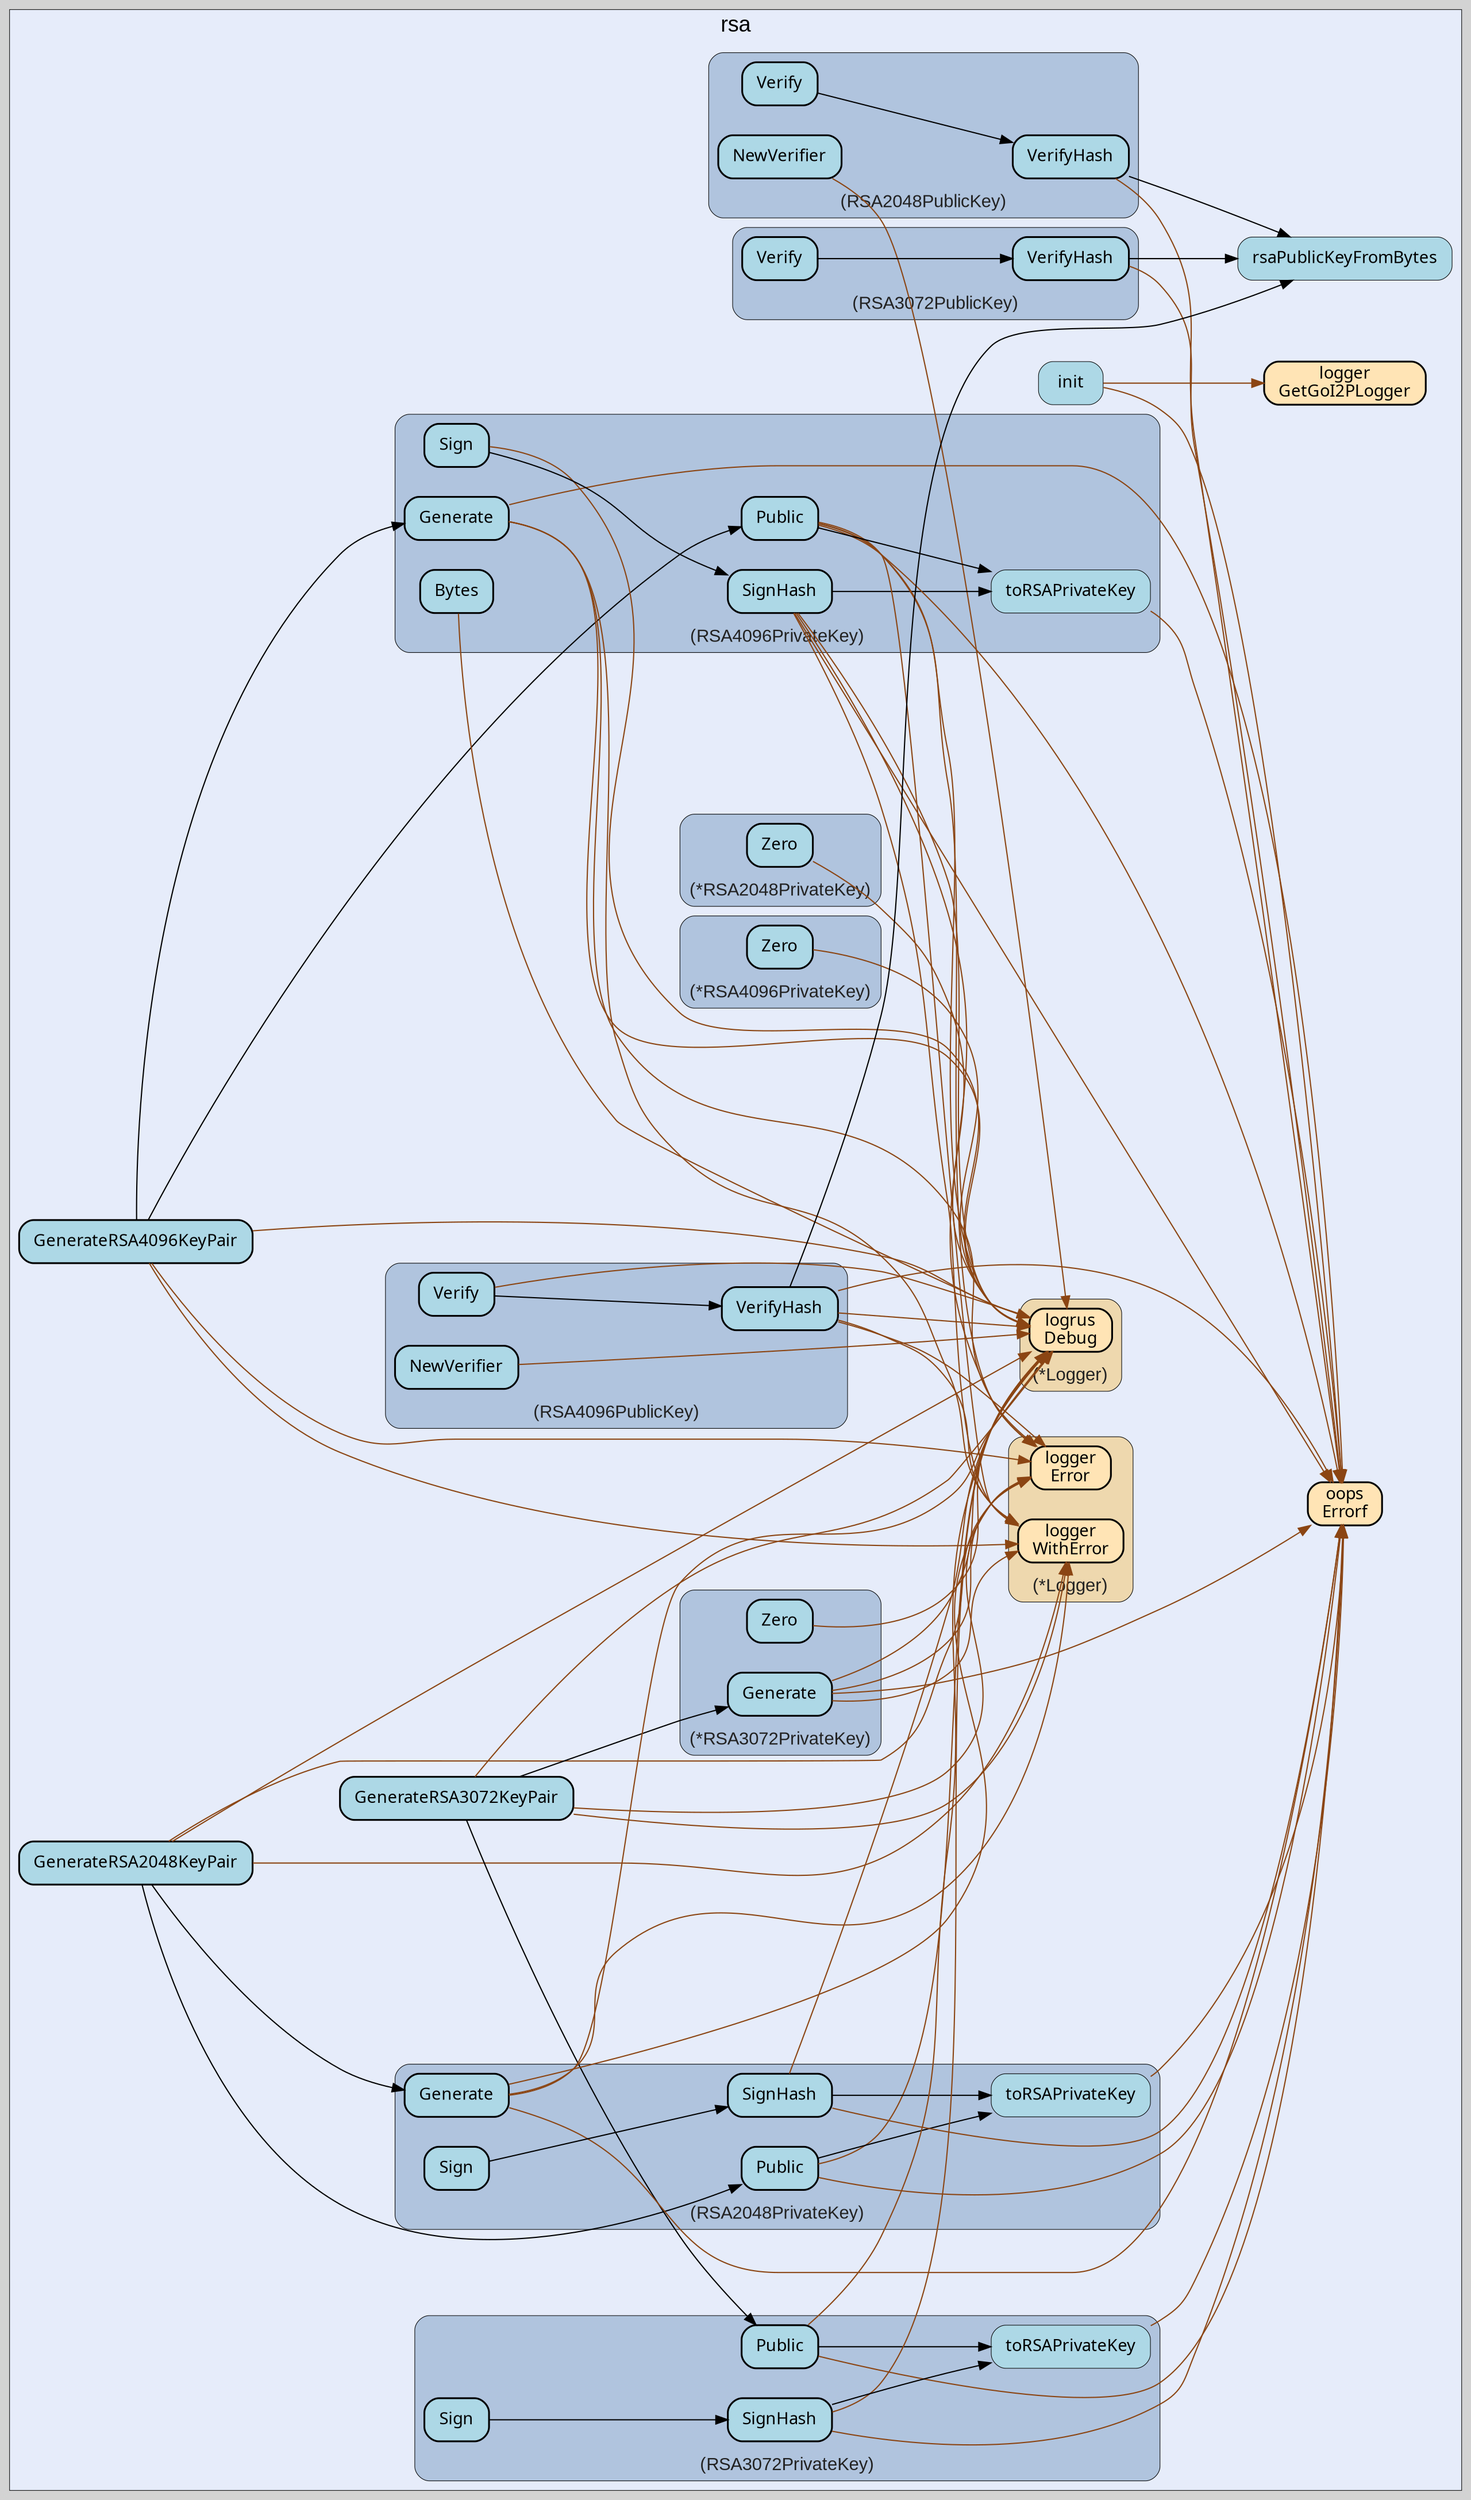 digraph gocallvis {
    label="";
    labeljust="l";
    fontname="Arial";
    fontsize="14";
    rankdir="LR";
    bgcolor="lightgray";
    style="solid";
    penwidth="0.5";
    pad="0.0";
    nodesep="0.35";

    node [shape="box" style="filled,rounded" fillcolor="honeydew" fontname="Verdana" penwidth="1.0" margin="0.16,0.0"];
    edge [minlen="2"]

    subgraph "cluster_focus" {
        labelloc="t";
labeljust="c";
fontsize="18";
bgcolor="#e6ecfa";
label="rsa";
        
        "github.com/samber/oops.Errorf" [ penwidth="1.5" tooltip="github.com/samber/oops.Errorf | defined in oops.go:34" fillcolor="moccasin" label="oops\nErrorf" ]
        "github.com/go-i2p/crypto/rsa.init" [ fillcolor="lightblue" label="init" penwidth="0.5" tooltip="github.com/go-i2p/crypto/rsa.init | defined in .:0\nat constants.go:16: calling [github.com/samber/oops.Errorf]\nat constants.go:20: calling [github.com/samber/oops.Errorf]\nat constants.go:24: calling [github.com/samber/oops.Errorf]\nat constants.go:28: calling [github.com/samber/oops.Errorf]\nat constants.go:10: calling [github.com/go-i2p/logger.GetGoI2PLogger]" ]
        "github.com/go-i2p/logger.GetGoI2PLogger" [ fillcolor="moccasin" label="logger\nGetGoI2PLogger" penwidth="1.5" tooltip="github.com/go-i2p/logger.GetGoI2PLogger | defined in log.go:120" ]
        "github.com/go-i2p/crypto/rsa.GenerateRSA2048KeyPair" [ fillcolor="lightblue" label="GenerateRSA2048KeyPair" penwidth="1.5" tooltip="github.com/go-i2p/crypto/rsa.GenerateRSA2048KeyPair | defined in utils.go:40\nat utils.go:47: calling [(*github.com/go-i2p/logger.Logger).WithError]\nat utils.go:56: calling [(*github.com/go-i2p/logger.Logger).WithError]\nat utils.go:47: calling [(*github.com/go-i2p/logger.Logger).Error]\nat utils.go:56: calling [(*github.com/go-i2p/logger.Logger).Error]\nat utils.go:41: calling [(*github.com/sirupsen/logrus.Logger).Debug]\nat utils.go:62: calling [(*github.com/sirupsen/logrus.Logger).Debug]\nat utils.go:54: calling [(github.com/go-i2p/crypto/rsa.RSA2048PrivateKey).Public]\nat utils.go:45: calling [(github.com/go-i2p/crypto/rsa.RSA2048PrivateKey).Generate]" ]
        "github.com/go-i2p/crypto/rsa.GenerateRSA3072KeyPair" [ tooltip="github.com/go-i2p/crypto/rsa.GenerateRSA3072KeyPair | defined in utils.go:71\nat utils.go:72: calling [(*github.com/sirupsen/logrus.Logger).Debug]\nat utils.go:93: calling [(*github.com/sirupsen/logrus.Logger).Debug]\nat utils.go:78: calling [(*github.com/go-i2p/logger.Logger).Error]\nat utils.go:87: calling [(*github.com/go-i2p/logger.Logger).Error]\nat utils.go:76: calling [(*github.com/go-i2p/crypto/rsa.RSA3072PrivateKey).Generate]\nat utils.go:78: calling [(*github.com/go-i2p/logger.Logger).WithError]\nat utils.go:87: calling [(*github.com/go-i2p/logger.Logger).WithError]\nat utils.go:85: calling [(github.com/go-i2p/crypto/rsa.RSA3072PrivateKey).Public]" fillcolor="lightblue" label="GenerateRSA3072KeyPair" penwidth="1.5" ]
        "github.com/go-i2p/crypto/rsa.rsaPublicKeyFromBytes" [ penwidth="0.5" tooltip="github.com/go-i2p/crypto/rsa.rsaPublicKeyFromBytes | defined in utils.go:13" fillcolor="lightblue" label="rsaPublicKeyFromBytes" ]
        "github.com/go-i2p/crypto/rsa.GenerateRSA4096KeyPair" [ tooltip="github.com/go-i2p/crypto/rsa.GenerateRSA4096KeyPair | defined in utils.go:102\nat utils.go:103: calling [(*github.com/sirupsen/logrus.Logger).Debug]\nat utils.go:124: calling [(*github.com/sirupsen/logrus.Logger).Debug]\nat utils.go:109: calling [(*github.com/go-i2p/logger.Logger).WithError]\nat utils.go:118: calling [(*github.com/go-i2p/logger.Logger).WithError]\nat utils.go:109: calling [(*github.com/go-i2p/logger.Logger).Error]\nat utils.go:118: calling [(*github.com/go-i2p/logger.Logger).Error]\nat utils.go:107: calling [(github.com/go-i2p/crypto/rsa.RSA4096PrivateKey).Generate]\nat utils.go:116: calling [(github.com/go-i2p/crypto/rsa.RSA4096PrivateKey).Public]" fillcolor="lightblue" label="GenerateRSA4096KeyPair" penwidth="1.5" ]
        
        subgraph "cluster_*github.com/go-i2p/crypto/rsa.RSA2048PrivateKey" {
        fontcolor="#222222";
labelloc="b";
style="rounded,filled";
penwidth="0.5";
fontsize="15";
fillcolor="lightsteelblue";
label="(*RSA2048PrivateKey)";
tooltip="type: *github.com/go-i2p/crypto/rsa.RSA2048PrivateKey";
        
        "(*github.com/go-i2p/crypto/rsa.RSA2048PrivateKey).Zero" [ fillcolor="lightblue" label="Zero" penwidth="1.5" tooltip="(*github.com/go-i2p/crypto/rsa.RSA2048PrivateKey).Zero | defined in rsa2048_private.go:85\nat rsa2048_private.go:91: calling [(*github.com/sirupsen/logrus.Logger).Debug]" ]
        
    }

        subgraph "cluster_*github.com/go-i2p/crypto/rsa.RSA3072PrivateKey" {
        fontcolor="#222222";
style="rounded,filled";
fillcolor="lightsteelblue";
label="(*RSA3072PrivateKey)";
fontsize="15";
labelloc="b";
tooltip="type: *github.com/go-i2p/crypto/rsa.RSA3072PrivateKey";
penwidth="0.5";
        
        "(*github.com/go-i2p/crypto/rsa.RSA3072PrivateKey).Generate" [ fillcolor="lightblue" label="Generate" penwidth="1.5" tooltip="(*github.com/go-i2p/crypto/rsa.RSA3072PrivateKey).Generate | defined in rsa3072_private.go:130\nat rsa3072_private.go:131: calling [(*github.com/sirupsen/logrus.Logger).Debug]\nat rsa3072_private.go:157: calling [(*github.com/sirupsen/logrus.Logger).Debug]\nat rsa3072_private.go:134: calling [(*github.com/go-i2p/logger.Logger).WithError]\nat rsa3072_private.go:134: calling [(*github.com/go-i2p/logger.Logger).Error]\nat rsa3072_private.go:135: calling [github.com/samber/oops.Errorf]" ]
        "(*github.com/go-i2p/crypto/rsa.RSA3072PrivateKey).Zero" [ penwidth="1.5" tooltip="(*github.com/go-i2p/crypto/rsa.RSA3072PrivateKey).Zero | defined in rsa3072_private.go:90\nat rsa3072_private.go:96: calling [(*github.com/sirupsen/logrus.Logger).Debug]" fillcolor="lightblue" label="Zero" ]
        
    }

        subgraph "cluster_*github.com/go-i2p/crypto/rsa.RSA4096PrivateKey" {
        penwidth="0.5";
fontsize="15";
fontcolor="#222222";
labelloc="b";
style="rounded,filled";
label="(*RSA4096PrivateKey)";
tooltip="type: *github.com/go-i2p/crypto/rsa.RSA4096PrivateKey";
fillcolor="lightsteelblue";
        
        "(*github.com/go-i2p/crypto/rsa.RSA4096PrivateKey).Zero" [ label="Zero" penwidth="1.5" tooltip="(*github.com/go-i2p/crypto/rsa.RSA4096PrivateKey).Zero | defined in rsa4096_private.go:119\nat rsa4096_private.go:120: calling [(*github.com/sirupsen/logrus.Logger).Debug]" fillcolor="lightblue" ]
        
    }

        subgraph "cluster_*github.com/go-i2p/logger.Logger" {
        penwidth="0.5";
fontsize="15";
fontcolor="#222222";
labelloc="b";
style="rounded,filled";
fillcolor="wheat2";
label="(*Logger)";
tooltip="type: *github.com/go-i2p/logger.Logger";
        
        "(*github.com/go-i2p/logger.Logger).WithError" [ penwidth="1.5" tooltip="(*github.com/go-i2p/logger.Logger).WithError | defined in log.go:66" fillcolor="moccasin" label="logger\nWithError" ]
        "(*github.com/go-i2p/logger.Logger).Error" [ label="logger\nError" penwidth="1.5" tooltip="(*github.com/go-i2p/logger.Logger).Error | defined in log.go:42" fillcolor="moccasin" ]
        
    }

        subgraph "cluster_*github.com/sirupsen/logrus.Logger" {
        fontcolor="#222222";
labelloc="b";
style="rounded,filled";
fillcolor="wheat2";
label="(*Logger)";
tooltip="type: *github.com/sirupsen/logrus.Logger";
penwidth="0.5";
fontsize="15";
        
        "(*github.com/sirupsen/logrus.Logger).Debug" [ fillcolor="moccasin" label="logrus\nDebug" penwidth="1.5" tooltip="(*github.com/sirupsen/logrus.Logger).Debug | defined in logger.go:221" ]
        
    }

        subgraph "cluster_github.com/go-i2p/crypto/rsa.RSA2048PrivateKey" {
        style="rounded,filled";
fillcolor="lightsteelblue";
tooltip="type: github.com/go-i2p/crypto/rsa.RSA2048PrivateKey";
fontcolor="#222222";
label="(RSA2048PrivateKey)";
penwidth="0.5";
fontsize="15";
labelloc="b";
        
        "(github.com/go-i2p/crypto/rsa.RSA2048PrivateKey).Generate" [ label="Generate" penwidth="1.5" tooltip="(github.com/go-i2p/crypto/rsa.RSA2048PrivateKey).Generate | defined in rsa2048_private.go:105\nat rsa2048_private.go:109: calling [(*github.com/go-i2p/logger.Logger).WithError]\nat rsa2048_private.go:110: calling [github.com/samber/oops.Errorf]\nat rsa2048_private.go:106: calling [(*github.com/sirupsen/logrus.Logger).Debug]\nat rsa2048_private.go:133: calling [(*github.com/sirupsen/logrus.Logger).Debug]\nat rsa2048_private.go:109: calling [(*github.com/go-i2p/logger.Logger).Error]" fillcolor="lightblue" ]
        "(github.com/go-i2p/crypto/rsa.RSA2048PrivateKey).toRSAPrivateKey" [ label="toRSAPrivateKey" penwidth="0.5" tooltip="(github.com/go-i2p/crypto/rsa.RSA2048PrivateKey).toRSAPrivateKey | defined in rsa2048_private.go:138\nat rsa2048_private.go:161: calling [github.com/samber/oops.Errorf]" fillcolor="lightblue" ]
        "(github.com/go-i2p/crypto/rsa.RSA2048PrivateKey).Public" [ fillcolor="lightblue" label="Public" penwidth="1.5" tooltip="(github.com/go-i2p/crypto/rsa.RSA2048PrivateKey).Public | defined in rsa2048_private.go:58\nat rsa2048_private.go:61: calling [github.com/samber/oops.Errorf]\nat rsa2048_private.go:79: calling [(*github.com/sirupsen/logrus.Logger).Debug]\nat rsa2048_private.go:59: calling [(github.com/go-i2p/crypto/rsa.RSA2048PrivateKey).toRSAPrivateKey]" ]
        "(github.com/go-i2p/crypto/rsa.RSA2048PrivateKey).SignHash" [ fillcolor="lightblue" label="SignHash" penwidth="1.5" tooltip="(github.com/go-i2p/crypto/rsa.RSA2048PrivateKey).SignHash | defined in rsa2048_private.go:33\nat rsa2048_private.go:35: calling [(github.com/go-i2p/crypto/rsa.RSA2048PrivateKey).toRSAPrivateKey]\nat rsa2048_private.go:37: calling [github.com/samber/oops.Errorf]\nat rsa2048_private.go:43: calling [github.com/samber/oops.Errorf]\nat rsa2048_private.go:46: calling [(*github.com/sirupsen/logrus.Logger).Debug]" ]
        "(github.com/go-i2p/crypto/rsa.RSA2048PrivateKey).Sign" [ fillcolor="lightblue" label="Sign" penwidth="1.5" tooltip="(github.com/go-i2p/crypto/rsa.RSA2048PrivateKey).Sign | defined in rsa2048_private.go:25\nat rsa2048_private.go:28: calling [(github.com/go-i2p/crypto/rsa.RSA2048PrivateKey).SignHash]" ]
        
    }

        subgraph "cluster_github.com/go-i2p/crypto/rsa.RSA2048PublicKey" {
        penwidth="0.5";
fontsize="15";
style="rounded,filled";
label="(RSA2048PublicKey)";
fontcolor="#222222";
labelloc="b";
fillcolor="lightsteelblue";
tooltip="type: github.com/go-i2p/crypto/rsa.RSA2048PublicKey";
        
        "(github.com/go-i2p/crypto/rsa.RSA2048PublicKey).VerifyHash" [ fillcolor="lightblue" label="VerifyHash" penwidth="1.5" tooltip="(github.com/go-i2p/crypto/rsa.RSA2048PublicKey).VerifyHash | defined in rsa2048_public.go:30\nat rsa2048_public.go:34: calling [github.com/samber/oops.Errorf]\nat rsa2048_public.go:39: calling [github.com/samber/oops.Errorf]\nat rsa2048_public.go:46: calling [github.com/samber/oops.Errorf]\nat rsa2048_public.go:32: calling [github.com/go-i2p/crypto/rsa.rsaPublicKeyFromBytes]" ]
        "(github.com/go-i2p/crypto/rsa.RSA2048PublicKey).Verify" [ fillcolor="lightblue" label="Verify" penwidth="1.5" tooltip="(github.com/go-i2p/crypto/rsa.RSA2048PublicKey).Verify | defined in rsa2048_public.go:22\nat rsa2048_public.go:25: calling [(github.com/go-i2p/crypto/rsa.RSA2048PublicKey).VerifyHash]" ]
        "(github.com/go-i2p/crypto/rsa.RSA2048PublicKey).NewVerifier" [ fillcolor="lightblue" label="NewVerifier" penwidth="1.5" tooltip="(github.com/go-i2p/crypto/rsa.RSA2048PublicKey).NewVerifier | defined in rsa2048_public.go:66\nat rsa2048_public.go:67: calling [(*github.com/sirupsen/logrus.Logger).Debug]" ]
        
    }

        subgraph "cluster_github.com/go-i2p/crypto/rsa.RSA3072PrivateKey" {
        penwidth="0.5";
fontsize="15";
fontcolor="#222222";
labelloc="b";
fillcolor="lightsteelblue";
label="(RSA3072PrivateKey)";
tooltip="type: github.com/go-i2p/crypto/rsa.RSA3072PrivateKey";
style="rounded,filled";
        
        "(github.com/go-i2p/crypto/rsa.RSA3072PrivateKey).toRSAPrivateKey" [ fillcolor="lightblue" label="toRSAPrivateKey" penwidth="0.5" tooltip="(github.com/go-i2p/crypto/rsa.RSA3072PrivateKey).toRSAPrivateKey | defined in rsa3072_private.go:100\nat rsa3072_private.go:123: calling [github.com/samber/oops.Errorf]" ]
        "(github.com/go-i2p/crypto/rsa.RSA3072PrivateKey).Public" [ fillcolor="lightblue" label="Public" penwidth="1.5" tooltip="(github.com/go-i2p/crypto/rsa.RSA3072PrivateKey).Public | defined in rsa3072_private.go:64\nat rsa3072_private.go:85: calling [(*github.com/sirupsen/logrus.Logger).Debug]\nat rsa3072_private.go:68: calling [github.com/samber/oops.Errorf]\nat rsa3072_private.go:66: calling [(github.com/go-i2p/crypto/rsa.RSA3072PrivateKey).toRSAPrivateKey]" ]
        "(github.com/go-i2p/crypto/rsa.RSA3072PrivateKey).SignHash" [ fillcolor="lightblue" label="SignHash" penwidth="1.5" tooltip="(github.com/go-i2p/crypto/rsa.RSA3072PrivateKey).SignHash | defined in rsa3072_private.go:41\nat rsa3072_private.go:45: calling [github.com/samber/oops.Errorf]\nat rsa3072_private.go:51: calling [github.com/samber/oops.Errorf]\nat rsa3072_private.go:54: calling [(*github.com/sirupsen/logrus.Logger).Debug]\nat rsa3072_private.go:43: calling [(github.com/go-i2p/crypto/rsa.RSA3072PrivateKey).toRSAPrivateKey]" ]
        "(github.com/go-i2p/crypto/rsa.RSA3072PrivateKey).Sign" [ fillcolor="lightblue" label="Sign" penwidth="1.5" tooltip="(github.com/go-i2p/crypto/rsa.RSA3072PrivateKey).Sign | defined in rsa3072_private.go:34\nat rsa3072_private.go:37: calling [(github.com/go-i2p/crypto/rsa.RSA3072PrivateKey).SignHash]" ]
        
    }

        subgraph "cluster_github.com/go-i2p/crypto/rsa.RSA3072PublicKey" {
        fontsize="15";
labelloc="b";
style="rounded,filled";
fillcolor="lightsteelblue";
fontcolor="#222222";
label="(RSA3072PublicKey)";
tooltip="type: github.com/go-i2p/crypto/rsa.RSA3072PublicKey";
penwidth="0.5";
        
        "(github.com/go-i2p/crypto/rsa.RSA3072PublicKey).VerifyHash" [ label="VerifyHash" penwidth="1.5" tooltip="(github.com/go-i2p/crypto/rsa.RSA3072PublicKey).VerifyHash | defined in rsa3072_public.go:28\nat rsa3072_public.go:30: calling [github.com/go-i2p/crypto/rsa.rsaPublicKeyFromBytes]\nat rsa3072_public.go:32: calling [github.com/samber/oops.Errorf]\nat rsa3072_public.go:38: calling [github.com/samber/oops.Errorf]\nat rsa3072_public.go:45: calling [github.com/samber/oops.Errorf]" fillcolor="lightblue" ]
        "(github.com/go-i2p/crypto/rsa.RSA3072PublicKey).Verify" [ fillcolor="lightblue" label="Verify" penwidth="1.5" tooltip="(github.com/go-i2p/crypto/rsa.RSA3072PublicKey).Verify | defined in rsa3072_public.go:21\nat rsa3072_public.go:24: calling [(github.com/go-i2p/crypto/rsa.RSA3072PublicKey).VerifyHash]" ]
        
    }

        subgraph "cluster_github.com/go-i2p/crypto/rsa.RSA4096PrivateKey" {
        fontcolor="#222222";
labelloc="b";
fillcolor="lightsteelblue";
label="(RSA4096PrivateKey)";
tooltip="type: github.com/go-i2p/crypto/rsa.RSA4096PrivateKey";
style="rounded,filled";
penwidth="0.5";
fontsize="15";
        
        "(github.com/go-i2p/crypto/rsa.RSA4096PrivateKey).Bytes" [ fillcolor="lightblue" label="Bytes" penwidth="1.5" tooltip="(github.com/go-i2p/crypto/rsa.RSA4096PrivateKey).Bytes | defined in rsa4096_private.go:57\nat rsa4096_private.go:58: calling [(*github.com/sirupsen/logrus.Logger).Debug]" ]
        "(github.com/go-i2p/crypto/rsa.RSA4096PrivateKey).SignHash" [ fillcolor="lightblue" label="SignHash" penwidth="1.5" tooltip="(github.com/go-i2p/crypto/rsa.RSA4096PrivateKey).SignHash | defined in rsa4096_private.go:34\nat rsa4096_private.go:40: calling [(*github.com/go-i2p/logger.Logger).WithError]\nat rsa4096_private.go:47: calling [(*github.com/go-i2p/logger.Logger).WithError]\nat rsa4096_private.go:40: calling [(*github.com/go-i2p/logger.Logger).Error]\nat rsa4096_private.go:47: calling [(*github.com/go-i2p/logger.Logger).Error]\nat rsa4096_private.go:41: calling [github.com/samber/oops.Errorf]\nat rsa4096_private.go:48: calling [github.com/samber/oops.Errorf]\nat rsa4096_private.go:38: calling [(github.com/go-i2p/crypto/rsa.RSA4096PrivateKey).toRSAPrivateKey]\nat rsa4096_private.go:35: calling [(*github.com/sirupsen/logrus.Logger).Debug]\nat rsa4096_private.go:51: calling [(*github.com/sirupsen/logrus.Logger).Debug]" ]
        "(github.com/go-i2p/crypto/rsa.RSA4096PrivateKey).toRSAPrivateKey" [ fillcolor="lightblue" label="toRSAPrivateKey" penwidth="0.5" tooltip="(github.com/go-i2p/crypto/rsa.RSA4096PrivateKey).toRSAPrivateKey | defined in rsa4096_private.go:88\nat rsa4096_private.go:111: calling [github.com/samber/oops.Errorf]" ]
        "(github.com/go-i2p/crypto/rsa.RSA4096PrivateKey).Generate" [ fillcolor="lightblue" label="Generate" penwidth="1.5" tooltip="(github.com/go-i2p/crypto/rsa.RSA4096PrivateKey).Generate | defined in rsa4096_private.go:139\nat rsa4096_private.go:143: calling [(*github.com/go-i2p/logger.Logger).Error]\nat rsa4096_private.go:144: calling [github.com/samber/oops.Errorf]\nat rsa4096_private.go:140: calling [(*github.com/sirupsen/logrus.Logger).Debug]\nat rsa4096_private.go:166: calling [(*github.com/sirupsen/logrus.Logger).Debug]\nat rsa4096_private.go:143: calling [(*github.com/go-i2p/logger.Logger).WithError]" ]
        "(github.com/go-i2p/crypto/rsa.RSA4096PrivateKey).Public" [ penwidth="1.5" tooltip="(github.com/go-i2p/crypto/rsa.RSA4096PrivateKey).Public | defined in rsa4096_private.go:64\nat rsa4096_private.go:70: calling [(*github.com/go-i2p/logger.Logger).WithError]\nat rsa4096_private.go:71: calling [github.com/samber/oops.Errorf]\nat rsa4096_private.go:70: calling [(*github.com/go-i2p/logger.Logger).Error]\nat rsa4096_private.go:65: calling [(*github.com/sirupsen/logrus.Logger).Debug]\nat rsa4096_private.go:83: calling [(*github.com/sirupsen/logrus.Logger).Debug]\nat rsa4096_private.go:68: calling [(github.com/go-i2p/crypto/rsa.RSA4096PrivateKey).toRSAPrivateKey]" fillcolor="lightblue" label="Public" ]
        "(github.com/go-i2p/crypto/rsa.RSA4096PrivateKey).Sign" [ fillcolor="lightblue" label="Sign" penwidth="1.5" tooltip="(github.com/go-i2p/crypto/rsa.RSA4096PrivateKey).Sign | defined in rsa4096_private.go:25\nat rsa4096_private.go:26: calling [(*github.com/sirupsen/logrus.Logger).Debug]\nat rsa4096_private.go:29: calling [(github.com/go-i2p/crypto/rsa.RSA4096PrivateKey).SignHash]" ]
        
    }

        subgraph "cluster_github.com/go-i2p/crypto/rsa.RSA4096PublicKey" {
        style="rounded,filled";
fillcolor="lightsteelblue";
tooltip="type: github.com/go-i2p/crypto/rsa.RSA4096PublicKey";
penwidth="0.5";
fontsize="15";
fontcolor="#222222";
labelloc="b";
label="(RSA4096PublicKey)";
        
        "(github.com/go-i2p/crypto/rsa.RSA4096PublicKey).Verify" [ fillcolor="lightblue" label="Verify" penwidth="1.5" tooltip="(github.com/go-i2p/crypto/rsa.RSA4096PublicKey).Verify | defined in rsa4096_public.go:22\nat rsa4096_public.go:23: calling [(*github.com/sirupsen/logrus.Logger).Debug]\nat rsa4096_public.go:26: calling [(github.com/go-i2p/crypto/rsa.RSA4096PublicKey).VerifyHash]" ]
        "(github.com/go-i2p/crypto/rsa.RSA4096PublicKey).VerifyHash" [ fillcolor="lightblue" label="VerifyHash" penwidth="1.5" tooltip="(github.com/go-i2p/crypto/rsa.RSA4096PublicKey).VerifyHash | defined in rsa4096_public.go:31\nat rsa4096_public.go:36: calling [(*github.com/go-i2p/logger.Logger).Error]\nat rsa4096_public.go:32: calling [(*github.com/sirupsen/logrus.Logger).Debug]\nat rsa4096_public.go:52: calling [(*github.com/sirupsen/logrus.Logger).Debug]\nat rsa4096_public.go:36: calling [(*github.com/go-i2p/logger.Logger).WithError]\nat rsa4096_public.go:34: calling [github.com/go-i2p/crypto/rsa.rsaPublicKeyFromBytes]\nat rsa4096_public.go:37: calling [github.com/samber/oops.Errorf]\nat rsa4096_public.go:42: calling [github.com/samber/oops.Errorf]\nat rsa4096_public.go:49: calling [github.com/samber/oops.Errorf]" ]
        "(github.com/go-i2p/crypto/rsa.RSA4096PublicKey).NewVerifier" [ fillcolor="lightblue" label="NewVerifier" penwidth="1.5" tooltip="(github.com/go-i2p/crypto/rsa.RSA4096PublicKey).NewVerifier | defined in rsa4096_public.go:70\nat rsa4096_public.go:71: calling [(*github.com/sirupsen/logrus.Logger).Debug]" ]
        
    }

    }

    "github.com/go-i2p/crypto/rsa.init" -> "github.com/samber/oops.Errorf" [ color="saddlebrown" tooltip="at constants.go:16: calling [github.com/samber/oops.Errorf]\nat constants.go:20: calling [github.com/samber/oops.Errorf]\nat constants.go:24: calling [github.com/samber/oops.Errorf]\nat constants.go:28: calling [github.com/samber/oops.Errorf]" ]
    "(github.com/go-i2p/crypto/rsa.RSA3072PublicKey).VerifyHash" -> "github.com/go-i2p/crypto/rsa.rsaPublicKeyFromBytes" [ tooltip="at rsa3072_public.go:30: calling [github.com/go-i2p/crypto/rsa.rsaPublicKeyFromBytes]" ]
    "(github.com/go-i2p/crypto/rsa.RSA4096PublicKey).VerifyHash" -> "(*github.com/go-i2p/logger.Logger).Error" [ color="saddlebrown" tooltip="at rsa4096_public.go:36: calling [(*github.com/go-i2p/logger.Logger).Error]" ]
    "(github.com/go-i2p/crypto/rsa.RSA3072PrivateKey).SignHash" -> "github.com/samber/oops.Errorf" [ color="saddlebrown" tooltip="at rsa3072_private.go:45: calling [github.com/samber/oops.Errorf]\nat rsa3072_private.go:51: calling [github.com/samber/oops.Errorf]" ]
    "(github.com/go-i2p/crypto/rsa.RSA4096PrivateKey).Generate" -> "(*github.com/go-i2p/logger.Logger).Error" [ color="saddlebrown" tooltip="at rsa4096_private.go:143: calling [(*github.com/go-i2p/logger.Logger).Error]" ]
    "(github.com/go-i2p/crypto/rsa.RSA2048PrivateKey).Generate" -> "(*github.com/go-i2p/logger.Logger).WithError" [ color="saddlebrown" tooltip="at rsa2048_private.go:109: calling [(*github.com/go-i2p/logger.Logger).WithError]" ]
    "(github.com/go-i2p/crypto/rsa.RSA3072PrivateKey).Public" -> "(*github.com/sirupsen/logrus.Logger).Debug" [ color="saddlebrown" tooltip="at rsa3072_private.go:85: calling [(*github.com/sirupsen/logrus.Logger).Debug]" ]
    "(github.com/go-i2p/crypto/rsa.RSA4096PrivateKey).SignHash" -> "(*github.com/go-i2p/logger.Logger).WithError" [ color="saddlebrown" tooltip="at rsa4096_private.go:40: calling [(*github.com/go-i2p/logger.Logger).WithError]\nat rsa4096_private.go:47: calling [(*github.com/go-i2p/logger.Logger).WithError]" ]
    "(github.com/go-i2p/crypto/rsa.RSA2048PublicKey).VerifyHash" -> "github.com/samber/oops.Errorf" [ color="saddlebrown" tooltip="at rsa2048_public.go:34: calling [github.com/samber/oops.Errorf]\nat rsa2048_public.go:39: calling [github.com/samber/oops.Errorf]\nat rsa2048_public.go:46: calling [github.com/samber/oops.Errorf]" ]
    "github.com/go-i2p/crypto/rsa.GenerateRSA4096KeyPair" -> "(*github.com/sirupsen/logrus.Logger).Debug" [ tooltip="at utils.go:103: calling [(*github.com/sirupsen/logrus.Logger).Debug]\nat utils.go:124: calling [(*github.com/sirupsen/logrus.Logger).Debug]" color="saddlebrown" ]
    "(github.com/go-i2p/crypto/rsa.RSA3072PrivateKey).Public" -> "github.com/samber/oops.Errorf" [ color="saddlebrown" tooltip="at rsa3072_private.go:68: calling [github.com/samber/oops.Errorf]" ]
    "github.com/go-i2p/crypto/rsa.GenerateRSA2048KeyPair" -> "(*github.com/go-i2p/logger.Logger).WithError" [ tooltip="at utils.go:47: calling [(*github.com/go-i2p/logger.Logger).WithError]\nat utils.go:56: calling [(*github.com/go-i2p/logger.Logger).WithError]" color="saddlebrown" ]
    "(github.com/go-i2p/crypto/rsa.RSA2048PrivateKey).Public" -> "github.com/samber/oops.Errorf" [ color="saddlebrown" tooltip="at rsa2048_private.go:61: calling [github.com/samber/oops.Errorf]" ]
    "(github.com/go-i2p/crypto/rsa.RSA3072PrivateKey).Sign" -> "(github.com/go-i2p/crypto/rsa.RSA3072PrivateKey).SignHash" [ tooltip="at rsa3072_private.go:37: calling [(github.com/go-i2p/crypto/rsa.RSA3072PrivateKey).SignHash]" ]
    "(github.com/go-i2p/crypto/rsa.RSA4096PrivateKey).Public" -> "(*github.com/go-i2p/logger.Logger).WithError" [ tooltip="at rsa4096_private.go:70: calling [(*github.com/go-i2p/logger.Logger).WithError]" color="saddlebrown" ]
    "github.com/go-i2p/crypto/rsa.GenerateRSA2048KeyPair" -> "(*github.com/go-i2p/logger.Logger).Error" [ color="saddlebrown" tooltip="at utils.go:47: calling [(*github.com/go-i2p/logger.Logger).Error]\nat utils.go:56: calling [(*github.com/go-i2p/logger.Logger).Error]" ]
    "(github.com/go-i2p/crypto/rsa.RSA4096PublicKey).VerifyHash" -> "(*github.com/sirupsen/logrus.Logger).Debug" [ color="saddlebrown" tooltip="at rsa4096_public.go:32: calling [(*github.com/sirupsen/logrus.Logger).Debug]\nat rsa4096_public.go:52: calling [(*github.com/sirupsen/logrus.Logger).Debug]" ]
    "(*github.com/go-i2p/crypto/rsa.RSA3072PrivateKey).Zero" -> "(*github.com/sirupsen/logrus.Logger).Debug" [ color="saddlebrown" tooltip="at rsa3072_private.go:96: calling [(*github.com/sirupsen/logrus.Logger).Debug]" ]
    "(github.com/go-i2p/crypto/rsa.RSA4096PrivateKey).SignHash" -> "(*github.com/go-i2p/logger.Logger).Error" [ color="saddlebrown" tooltip="at rsa4096_private.go:40: calling [(*github.com/go-i2p/logger.Logger).Error]\nat rsa4096_private.go:47: calling [(*github.com/go-i2p/logger.Logger).Error]" ]
    "(github.com/go-i2p/crypto/rsa.RSA4096PrivateKey).Public" -> "github.com/samber/oops.Errorf" [ color="saddlebrown" tooltip="at rsa4096_private.go:71: calling [github.com/samber/oops.Errorf]" ]
    "(github.com/go-i2p/crypto/rsa.RSA4096PrivateKey).Sign" -> "(*github.com/sirupsen/logrus.Logger).Debug" [ color="saddlebrown" tooltip="at rsa4096_private.go:26: calling [(*github.com/sirupsen/logrus.Logger).Debug]" ]
    "(github.com/go-i2p/crypto/rsa.RSA2048PrivateKey).Generate" -> "github.com/samber/oops.Errorf" [ tooltip="at rsa2048_private.go:110: calling [github.com/samber/oops.Errorf]" color="saddlebrown" ]
    "(*github.com/go-i2p/crypto/rsa.RSA3072PrivateKey).Generate" -> "(*github.com/sirupsen/logrus.Logger).Debug" [ tooltip="at rsa3072_private.go:131: calling [(*github.com/sirupsen/logrus.Logger).Debug]\nat rsa3072_private.go:157: calling [(*github.com/sirupsen/logrus.Logger).Debug]" color="saddlebrown" ]
    "(github.com/go-i2p/crypto/rsa.RSA4096PublicKey).Verify" -> "(*github.com/sirupsen/logrus.Logger).Debug" [ color="saddlebrown" tooltip="at rsa4096_public.go:23: calling [(*github.com/sirupsen/logrus.Logger).Debug]" ]
    "(github.com/go-i2p/crypto/rsa.RSA4096PublicKey).VerifyHash" -> "(*github.com/go-i2p/logger.Logger).WithError" [ color="saddlebrown" tooltip="at rsa4096_public.go:36: calling [(*github.com/go-i2p/logger.Logger).WithError]" ]
    "(github.com/go-i2p/crypto/rsa.RSA4096PrivateKey).Public" -> "(*github.com/go-i2p/logger.Logger).Error" [ color="saddlebrown" tooltip="at rsa4096_private.go:70: calling [(*github.com/go-i2p/logger.Logger).Error]" ]
    "(github.com/go-i2p/crypto/rsa.RSA4096PrivateKey).Bytes" -> "(*github.com/sirupsen/logrus.Logger).Debug" [ color="saddlebrown" tooltip="at rsa4096_private.go:58: calling [(*github.com/sirupsen/logrus.Logger).Debug]" ]
    "(github.com/go-i2p/crypto/rsa.RSA2048PrivateKey).Public" -> "(*github.com/sirupsen/logrus.Logger).Debug" [ color="saddlebrown" tooltip="at rsa2048_private.go:79: calling [(*github.com/sirupsen/logrus.Logger).Debug]" ]
    "github.com/go-i2p/crypto/rsa.GenerateRSA3072KeyPair" -> "(*github.com/sirupsen/logrus.Logger).Debug" [ color="saddlebrown" tooltip="at utils.go:72: calling [(*github.com/sirupsen/logrus.Logger).Debug]\nat utils.go:93: calling [(*github.com/sirupsen/logrus.Logger).Debug]" ]
    "(github.com/go-i2p/crypto/rsa.RSA4096PublicKey).VerifyHash" -> "github.com/go-i2p/crypto/rsa.rsaPublicKeyFromBytes" [ tooltip="at rsa4096_public.go:34: calling [github.com/go-i2p/crypto/rsa.rsaPublicKeyFromBytes]" ]
    "(github.com/go-i2p/crypto/rsa.RSA2048PrivateKey).SignHash" -> "(github.com/go-i2p/crypto/rsa.RSA2048PrivateKey).toRSAPrivateKey" [ tooltip="at rsa2048_private.go:35: calling [(github.com/go-i2p/crypto/rsa.RSA2048PrivateKey).toRSAPrivateKey]" ]
    "(github.com/go-i2p/crypto/rsa.RSA2048PrivateKey).Sign" -> "(github.com/go-i2p/crypto/rsa.RSA2048PrivateKey).SignHash" [ tooltip="at rsa2048_private.go:28: calling [(github.com/go-i2p/crypto/rsa.RSA2048PrivateKey).SignHash]" ]
    "github.com/go-i2p/crypto/rsa.GenerateRSA4096KeyPair" -> "(*github.com/go-i2p/logger.Logger).WithError" [ color="saddlebrown" tooltip="at utils.go:109: calling [(*github.com/go-i2p/logger.Logger).WithError]\nat utils.go:118: calling [(*github.com/go-i2p/logger.Logger).WithError]" ]
    "(github.com/go-i2p/crypto/rsa.RSA3072PrivateKey).toRSAPrivateKey" -> "github.com/samber/oops.Errorf" [ color="saddlebrown" tooltip="at rsa3072_private.go:123: calling [github.com/samber/oops.Errorf]" ]
    "github.com/go-i2p/crypto/rsa.GenerateRSA2048KeyPair" -> "(*github.com/sirupsen/logrus.Logger).Debug" [ color="saddlebrown" tooltip="at utils.go:41: calling [(*github.com/sirupsen/logrus.Logger).Debug]\nat utils.go:62: calling [(*github.com/sirupsen/logrus.Logger).Debug]" ]
    "(github.com/go-i2p/crypto/rsa.RSA2048PrivateKey).Public" -> "(github.com/go-i2p/crypto/rsa.RSA2048PrivateKey).toRSAPrivateKey" [ tooltip="at rsa2048_private.go:59: calling [(github.com/go-i2p/crypto/rsa.RSA2048PrivateKey).toRSAPrivateKey]" ]
    "(github.com/go-i2p/crypto/rsa.RSA3072PublicKey).VerifyHash" -> "github.com/samber/oops.Errorf" [ color="saddlebrown" tooltip="at rsa3072_public.go:32: calling [github.com/samber/oops.Errorf]\nat rsa3072_public.go:38: calling [github.com/samber/oops.Errorf]\nat rsa3072_public.go:45: calling [github.com/samber/oops.Errorf]" ]
    "(github.com/go-i2p/crypto/rsa.RSA4096PrivateKey).Generate" -> "github.com/samber/oops.Errorf" [ color="saddlebrown" tooltip="at rsa4096_private.go:144: calling [github.com/samber/oops.Errorf]" ]
    "github.com/go-i2p/crypto/rsa.GenerateRSA4096KeyPair" -> "(*github.com/go-i2p/logger.Logger).Error" [ color="saddlebrown" tooltip="at utils.go:109: calling [(*github.com/go-i2p/logger.Logger).Error]\nat utils.go:118: calling [(*github.com/go-i2p/logger.Logger).Error]" ]
    "(github.com/go-i2p/crypto/rsa.RSA3072PrivateKey).Public" -> "(github.com/go-i2p/crypto/rsa.RSA3072PrivateKey).toRSAPrivateKey" [ tooltip="at rsa3072_private.go:66: calling [(github.com/go-i2p/crypto/rsa.RSA3072PrivateKey).toRSAPrivateKey]" ]
    "(github.com/go-i2p/crypto/rsa.RSA4096PrivateKey).Generate" -> "(*github.com/sirupsen/logrus.Logger).Debug" [ tooltip="at rsa4096_private.go:140: calling [(*github.com/sirupsen/logrus.Logger).Debug]\nat rsa4096_private.go:166: calling [(*github.com/sirupsen/logrus.Logger).Debug]" color="saddlebrown" ]
    "github.com/go-i2p/crypto/rsa.GenerateRSA4096KeyPair" -> "(github.com/go-i2p/crypto/rsa.RSA4096PrivateKey).Generate" [ tooltip="at utils.go:107: calling [(github.com/go-i2p/crypto/rsa.RSA4096PrivateKey).Generate]" ]
    "(*github.com/go-i2p/crypto/rsa.RSA2048PrivateKey).Zero" -> "(*github.com/sirupsen/logrus.Logger).Debug" [ color="saddlebrown" tooltip="at rsa2048_private.go:91: calling [(*github.com/sirupsen/logrus.Logger).Debug]" ]
    "(github.com/go-i2p/crypto/rsa.RSA4096PublicKey).NewVerifier" -> "(*github.com/sirupsen/logrus.Logger).Debug" [ color="saddlebrown" tooltip="at rsa4096_public.go:71: calling [(*github.com/sirupsen/logrus.Logger).Debug]" ]
    "(*github.com/go-i2p/crypto/rsa.RSA3072PrivateKey).Generate" -> "(*github.com/go-i2p/logger.Logger).WithError" [ tooltip="at rsa3072_private.go:134: calling [(*github.com/go-i2p/logger.Logger).WithError]" color="saddlebrown" ]
    "github.com/go-i2p/crypto/rsa.GenerateRSA3072KeyPair" -> "(*github.com/go-i2p/logger.Logger).Error" [ tooltip="at utils.go:78: calling [(*github.com/go-i2p/logger.Logger).Error]\nat utils.go:87: calling [(*github.com/go-i2p/logger.Logger).Error]" color="saddlebrown" ]
    "(github.com/go-i2p/crypto/rsa.RSA4096PrivateKey).SignHash" -> "github.com/samber/oops.Errorf" [ color="saddlebrown" tooltip="at rsa4096_private.go:41: calling [github.com/samber/oops.Errorf]\nat rsa4096_private.go:48: calling [github.com/samber/oops.Errorf]" ]
    "(github.com/go-i2p/crypto/rsa.RSA4096PrivateKey).Public" -> "(*github.com/sirupsen/logrus.Logger).Debug" [ color="saddlebrown" tooltip="at rsa4096_private.go:65: calling [(*github.com/sirupsen/logrus.Logger).Debug]\nat rsa4096_private.go:83: calling [(*github.com/sirupsen/logrus.Logger).Debug]" ]
    "(github.com/go-i2p/crypto/rsa.RSA4096PrivateKey).Public" -> "(github.com/go-i2p/crypto/rsa.RSA4096PrivateKey).toRSAPrivateKey" [ tooltip="at rsa4096_private.go:68: calling [(github.com/go-i2p/crypto/rsa.RSA4096PrivateKey).toRSAPrivateKey]" ]
    "(*github.com/go-i2p/crypto/rsa.RSA4096PrivateKey).Zero" -> "(*github.com/sirupsen/logrus.Logger).Debug" [ color="saddlebrown" tooltip="at rsa4096_private.go:120: calling [(*github.com/sirupsen/logrus.Logger).Debug]" ]
    "github.com/go-i2p/crypto/rsa.init" -> "github.com/go-i2p/logger.GetGoI2PLogger" [ color="saddlebrown" tooltip="at constants.go:10: calling [github.com/go-i2p/logger.GetGoI2PLogger]" ]
    "(github.com/go-i2p/crypto/rsa.RSA2048PrivateKey).SignHash" -> "github.com/samber/oops.Errorf" [ color="saddlebrown" tooltip="at rsa2048_private.go:37: calling [github.com/samber/oops.Errorf]\nat rsa2048_private.go:43: calling [github.com/samber/oops.Errorf]" ]
    "(github.com/go-i2p/crypto/rsa.RSA2048PrivateKey).Generate" -> "(*github.com/sirupsen/logrus.Logger).Debug" [ color="saddlebrown" tooltip="at rsa2048_private.go:106: calling [(*github.com/sirupsen/logrus.Logger).Debug]\nat rsa2048_private.go:133: calling [(*github.com/sirupsen/logrus.Logger).Debug]" ]
    "github.com/go-i2p/crypto/rsa.GenerateRSA3072KeyPair" -> "(*github.com/go-i2p/crypto/rsa.RSA3072PrivateKey).Generate" [ tooltip="at utils.go:76: calling [(*github.com/go-i2p/crypto/rsa.RSA3072PrivateKey).Generate]" ]
    "(github.com/go-i2p/crypto/rsa.RSA4096PublicKey).VerifyHash" -> "github.com/samber/oops.Errorf" [ color="saddlebrown" tooltip="at rsa4096_public.go:37: calling [github.com/samber/oops.Errorf]\nat rsa4096_public.go:42: calling [github.com/samber/oops.Errorf]\nat rsa4096_public.go:49: calling [github.com/samber/oops.Errorf]" ]
    "(github.com/go-i2p/crypto/rsa.RSA4096PrivateKey).SignHash" -> "(github.com/go-i2p/crypto/rsa.RSA4096PrivateKey).toRSAPrivateKey" [ tooltip="at rsa4096_private.go:38: calling [(github.com/go-i2p/crypto/rsa.RSA4096PrivateKey).toRSAPrivateKey]" ]
    "(github.com/go-i2p/crypto/rsa.RSA4096PrivateKey).Generate" -> "(*github.com/go-i2p/logger.Logger).WithError" [ color="saddlebrown" tooltip="at rsa4096_private.go:143: calling [(*github.com/go-i2p/logger.Logger).WithError]" ]
    "github.com/go-i2p/crypto/rsa.GenerateRSA3072KeyPair" -> "(*github.com/go-i2p/logger.Logger).WithError" [ tooltip="at utils.go:78: calling [(*github.com/go-i2p/logger.Logger).WithError]\nat utils.go:87: calling [(*github.com/go-i2p/logger.Logger).WithError]" color="saddlebrown" ]
    "github.com/go-i2p/crypto/rsa.GenerateRSA3072KeyPair" -> "(github.com/go-i2p/crypto/rsa.RSA3072PrivateKey).Public" [ tooltip="at utils.go:85: calling [(github.com/go-i2p/crypto/rsa.RSA3072PrivateKey).Public]" ]
    "(github.com/go-i2p/crypto/rsa.RSA3072PublicKey).Verify" -> "(github.com/go-i2p/crypto/rsa.RSA3072PublicKey).VerifyHash" [ tooltip="at rsa3072_public.go:24: calling [(github.com/go-i2p/crypto/rsa.RSA3072PublicKey).VerifyHash]" ]
    "(github.com/go-i2p/crypto/rsa.RSA3072PrivateKey).SignHash" -> "(*github.com/sirupsen/logrus.Logger).Debug" [ color="saddlebrown" tooltip="at rsa3072_private.go:54: calling [(*github.com/sirupsen/logrus.Logger).Debug]" ]
    "(github.com/go-i2p/crypto/rsa.RSA4096PrivateKey).SignHash" -> "(*github.com/sirupsen/logrus.Logger).Debug" [ color="saddlebrown" tooltip="at rsa4096_private.go:35: calling [(*github.com/sirupsen/logrus.Logger).Debug]\nat rsa4096_private.go:51: calling [(*github.com/sirupsen/logrus.Logger).Debug]" ]
    "github.com/go-i2p/crypto/rsa.GenerateRSA4096KeyPair" -> "(github.com/go-i2p/crypto/rsa.RSA4096PrivateKey).Public" [ tooltip="at utils.go:116: calling [(github.com/go-i2p/crypto/rsa.RSA4096PrivateKey).Public]" ]
    "(github.com/go-i2p/crypto/rsa.RSA2048PrivateKey).toRSAPrivateKey" -> "github.com/samber/oops.Errorf" [ color="saddlebrown" tooltip="at rsa2048_private.go:161: calling [github.com/samber/oops.Errorf]" ]
    "(*github.com/go-i2p/crypto/rsa.RSA3072PrivateKey).Generate" -> "(*github.com/go-i2p/logger.Logger).Error" [ color="saddlebrown" tooltip="at rsa3072_private.go:134: calling [(*github.com/go-i2p/logger.Logger).Error]" ]
    "(github.com/go-i2p/crypto/rsa.RSA2048PublicKey).VerifyHash" -> "github.com/go-i2p/crypto/rsa.rsaPublicKeyFromBytes" [ tooltip="at rsa2048_public.go:32: calling [github.com/go-i2p/crypto/rsa.rsaPublicKeyFromBytes]" ]
    "(github.com/go-i2p/crypto/rsa.RSA4096PrivateKey).Sign" -> "(github.com/go-i2p/crypto/rsa.RSA4096PrivateKey).SignHash" [ tooltip="at rsa4096_private.go:29: calling [(github.com/go-i2p/crypto/rsa.RSA4096PrivateKey).SignHash]" ]
    "github.com/go-i2p/crypto/rsa.GenerateRSA2048KeyPair" -> "(github.com/go-i2p/crypto/rsa.RSA2048PrivateKey).Public" [ tooltip="at utils.go:54: calling [(github.com/go-i2p/crypto/rsa.RSA2048PrivateKey).Public]" ]
    "(*github.com/go-i2p/crypto/rsa.RSA3072PrivateKey).Generate" -> "github.com/samber/oops.Errorf" [ color="saddlebrown" tooltip="at rsa3072_private.go:135: calling [github.com/samber/oops.Errorf]" ]
    "(github.com/go-i2p/crypto/rsa.RSA3072PrivateKey).SignHash" -> "(github.com/go-i2p/crypto/rsa.RSA3072PrivateKey).toRSAPrivateKey" [ tooltip="at rsa3072_private.go:43: calling [(github.com/go-i2p/crypto/rsa.RSA3072PrivateKey).toRSAPrivateKey]" ]
    "(github.com/go-i2p/crypto/rsa.RSA4096PrivateKey).toRSAPrivateKey" -> "github.com/samber/oops.Errorf" [ color="saddlebrown" tooltip="at rsa4096_private.go:111: calling [github.com/samber/oops.Errorf]" ]
    "(github.com/go-i2p/crypto/rsa.RSA2048PublicKey).Verify" -> "(github.com/go-i2p/crypto/rsa.RSA2048PublicKey).VerifyHash" [ tooltip="at rsa2048_public.go:25: calling [(github.com/go-i2p/crypto/rsa.RSA2048PublicKey).VerifyHash]" ]
    "(github.com/go-i2p/crypto/rsa.RSA2048PrivateKey).Generate" -> "(*github.com/go-i2p/logger.Logger).Error" [ color="saddlebrown" tooltip="at rsa2048_private.go:109: calling [(*github.com/go-i2p/logger.Logger).Error]" ]
    "github.com/go-i2p/crypto/rsa.GenerateRSA2048KeyPair" -> "(github.com/go-i2p/crypto/rsa.RSA2048PrivateKey).Generate" [ tooltip="at utils.go:45: calling [(github.com/go-i2p/crypto/rsa.RSA2048PrivateKey).Generate]" ]
    "(github.com/go-i2p/crypto/rsa.RSA4096PublicKey).Verify" -> "(github.com/go-i2p/crypto/rsa.RSA4096PublicKey).VerifyHash" [ tooltip="at rsa4096_public.go:26: calling [(github.com/go-i2p/crypto/rsa.RSA4096PublicKey).VerifyHash]" ]
    "(github.com/go-i2p/crypto/rsa.RSA2048PrivateKey).SignHash" -> "(*github.com/sirupsen/logrus.Logger).Debug" [ color="saddlebrown" tooltip="at rsa2048_private.go:46: calling [(*github.com/sirupsen/logrus.Logger).Debug]" ]
    "(github.com/go-i2p/crypto/rsa.RSA2048PublicKey).NewVerifier" -> "(*github.com/sirupsen/logrus.Logger).Debug" [ color="saddlebrown" tooltip="at rsa2048_public.go:67: calling [(*github.com/sirupsen/logrus.Logger).Debug]" ]
}
